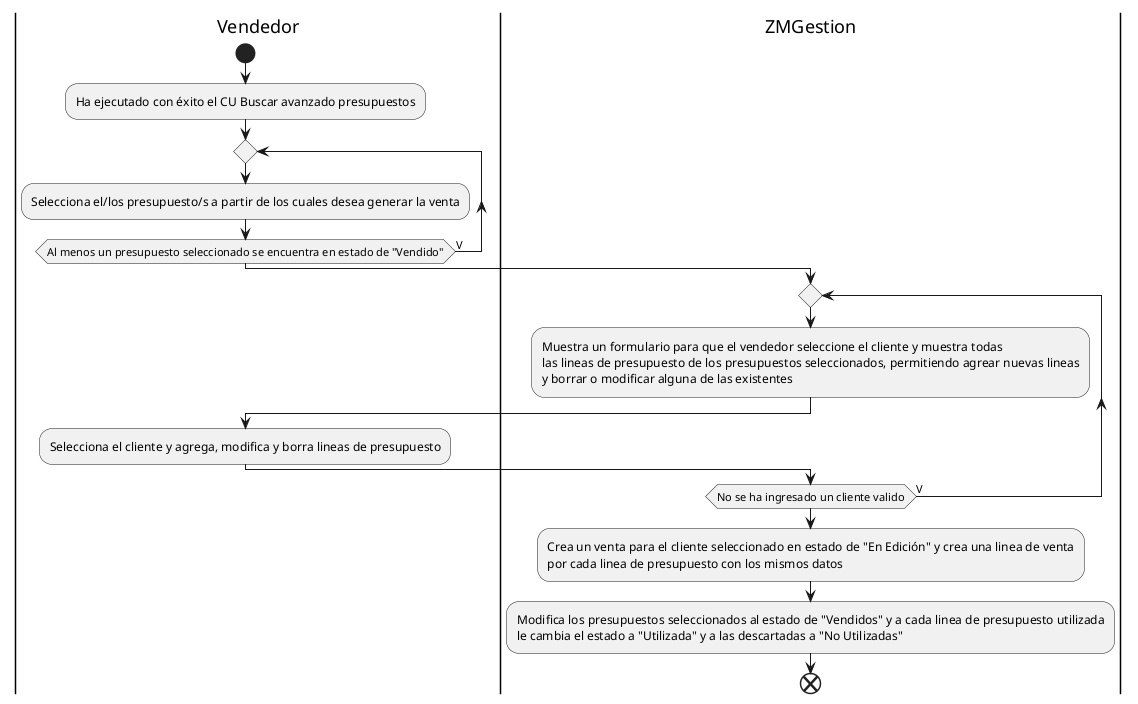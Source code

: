 @startuml transformarPresupuestoEnVenta
|Vendedor|
start
:Ha ejecutado con éxito el CU Buscar avanzado presupuestos;
repeat
:Selecciona el/los presupuesto/s a partir de los cuales desea generar la venta;
repeat while(Al menos un presupuesto seleccionado se encuentra en estado de "Vendido") is (V)
|ZMGestion|
repeat
:Muestra un formulario para que el vendedor seleccione el cliente y muestra todas
las lineas de presupuesto de los presupuestos seleccionados, permitiendo agrear nuevas lineas
y borrar o modificar alguna de las existentes;
|Vendedor|
:Selecciona el cliente y agrega, modifica y borra lineas de presupuesto;
|ZMGestion|
repeat while(No se ha ingresado un cliente valido) is (V)
:Crea un venta para el cliente seleccionado en estado de "En Edición" y crea una linea de venta
por cada linea de presupuesto con los mismos datos;
:Modifica los presupuestos seleccionados al estado de "Vendidos" y a cada linea de presupuesto utilizada
le cambia el estado a "Utilizada" y a las descartadas a "No Utilizadas";
end
@enduml